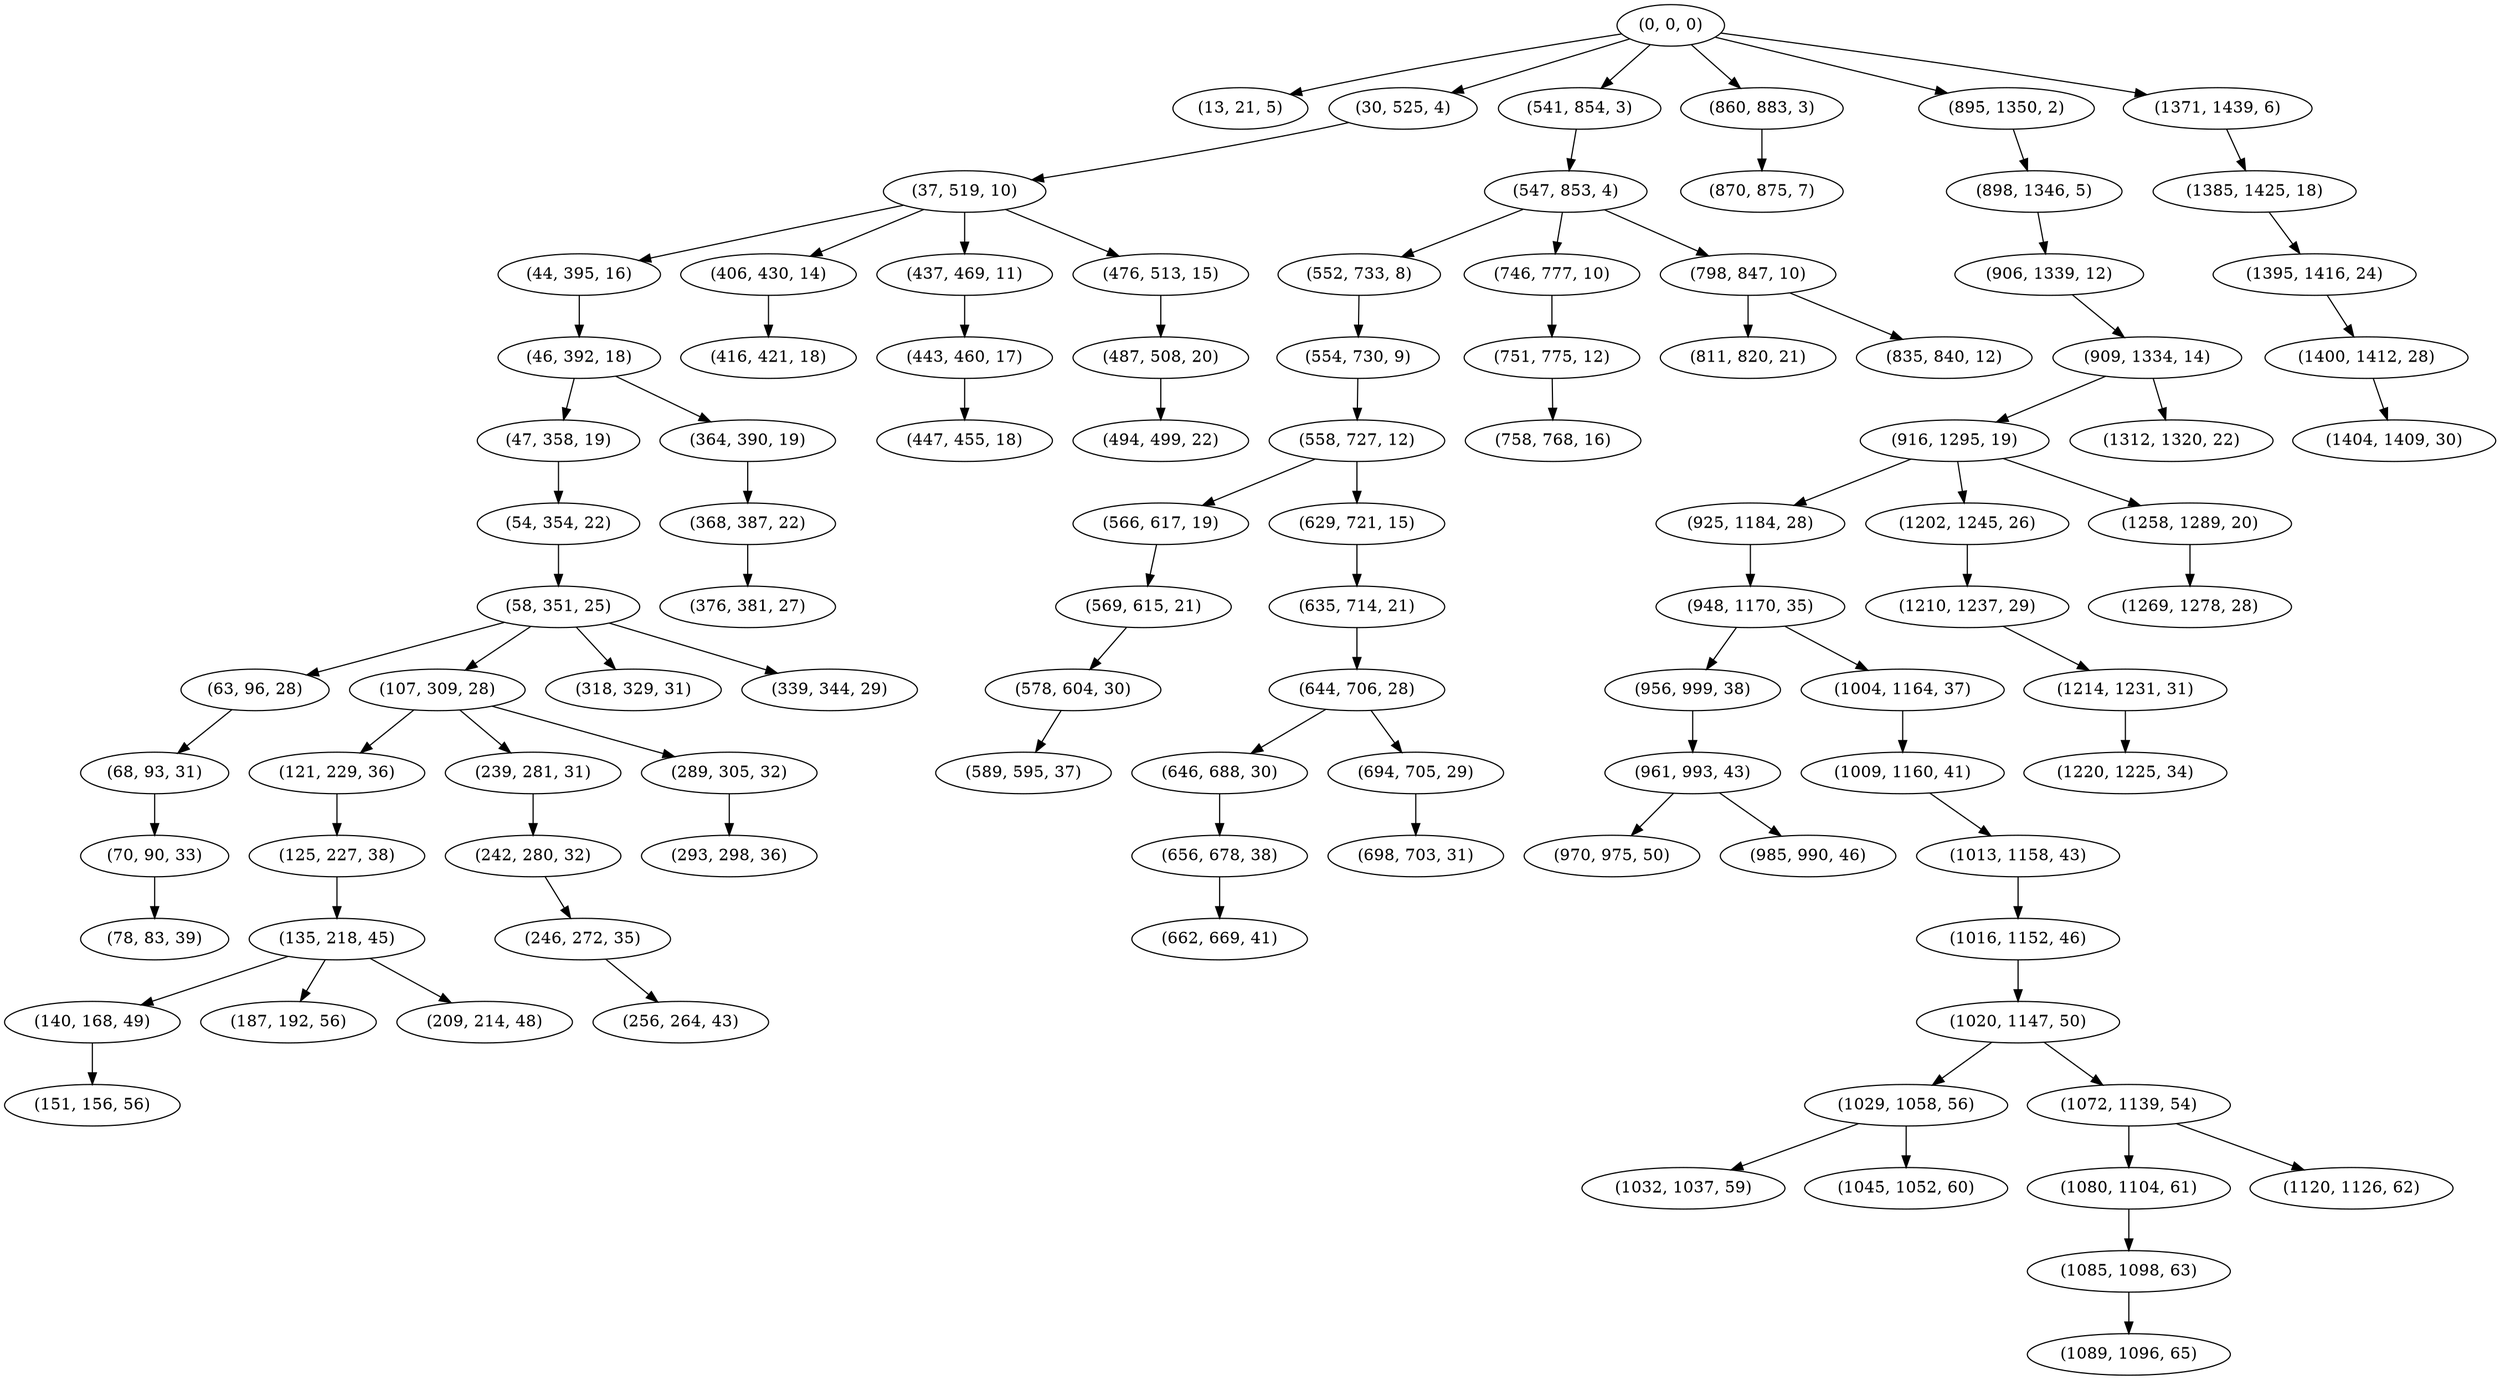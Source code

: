 digraph tree {
    "(0, 0, 0)";
    "(13, 21, 5)";
    "(30, 525, 4)";
    "(37, 519, 10)";
    "(44, 395, 16)";
    "(46, 392, 18)";
    "(47, 358, 19)";
    "(54, 354, 22)";
    "(58, 351, 25)";
    "(63, 96, 28)";
    "(68, 93, 31)";
    "(70, 90, 33)";
    "(78, 83, 39)";
    "(107, 309, 28)";
    "(121, 229, 36)";
    "(125, 227, 38)";
    "(135, 218, 45)";
    "(140, 168, 49)";
    "(151, 156, 56)";
    "(187, 192, 56)";
    "(209, 214, 48)";
    "(239, 281, 31)";
    "(242, 280, 32)";
    "(246, 272, 35)";
    "(256, 264, 43)";
    "(289, 305, 32)";
    "(293, 298, 36)";
    "(318, 329, 31)";
    "(339, 344, 29)";
    "(364, 390, 19)";
    "(368, 387, 22)";
    "(376, 381, 27)";
    "(406, 430, 14)";
    "(416, 421, 18)";
    "(437, 469, 11)";
    "(443, 460, 17)";
    "(447, 455, 18)";
    "(476, 513, 15)";
    "(487, 508, 20)";
    "(494, 499, 22)";
    "(541, 854, 3)";
    "(547, 853, 4)";
    "(552, 733, 8)";
    "(554, 730, 9)";
    "(558, 727, 12)";
    "(566, 617, 19)";
    "(569, 615, 21)";
    "(578, 604, 30)";
    "(589, 595, 37)";
    "(629, 721, 15)";
    "(635, 714, 21)";
    "(644, 706, 28)";
    "(646, 688, 30)";
    "(656, 678, 38)";
    "(662, 669, 41)";
    "(694, 705, 29)";
    "(698, 703, 31)";
    "(746, 777, 10)";
    "(751, 775, 12)";
    "(758, 768, 16)";
    "(798, 847, 10)";
    "(811, 820, 21)";
    "(835, 840, 12)";
    "(860, 883, 3)";
    "(870, 875, 7)";
    "(895, 1350, 2)";
    "(898, 1346, 5)";
    "(906, 1339, 12)";
    "(909, 1334, 14)";
    "(916, 1295, 19)";
    "(925, 1184, 28)";
    "(948, 1170, 35)";
    "(956, 999, 38)";
    "(961, 993, 43)";
    "(970, 975, 50)";
    "(985, 990, 46)";
    "(1004, 1164, 37)";
    "(1009, 1160, 41)";
    "(1013, 1158, 43)";
    "(1016, 1152, 46)";
    "(1020, 1147, 50)";
    "(1029, 1058, 56)";
    "(1032, 1037, 59)";
    "(1045, 1052, 60)";
    "(1072, 1139, 54)";
    "(1080, 1104, 61)";
    "(1085, 1098, 63)";
    "(1089, 1096, 65)";
    "(1120, 1126, 62)";
    "(1202, 1245, 26)";
    "(1210, 1237, 29)";
    "(1214, 1231, 31)";
    "(1220, 1225, 34)";
    "(1258, 1289, 20)";
    "(1269, 1278, 28)";
    "(1312, 1320, 22)";
    "(1371, 1439, 6)";
    "(1385, 1425, 18)";
    "(1395, 1416, 24)";
    "(1400, 1412, 28)";
    "(1404, 1409, 30)";
    "(0, 0, 0)" -> "(13, 21, 5)";
    "(0, 0, 0)" -> "(30, 525, 4)";
    "(0, 0, 0)" -> "(541, 854, 3)";
    "(0, 0, 0)" -> "(860, 883, 3)";
    "(0, 0, 0)" -> "(895, 1350, 2)";
    "(0, 0, 0)" -> "(1371, 1439, 6)";
    "(30, 525, 4)" -> "(37, 519, 10)";
    "(37, 519, 10)" -> "(44, 395, 16)";
    "(37, 519, 10)" -> "(406, 430, 14)";
    "(37, 519, 10)" -> "(437, 469, 11)";
    "(37, 519, 10)" -> "(476, 513, 15)";
    "(44, 395, 16)" -> "(46, 392, 18)";
    "(46, 392, 18)" -> "(47, 358, 19)";
    "(46, 392, 18)" -> "(364, 390, 19)";
    "(47, 358, 19)" -> "(54, 354, 22)";
    "(54, 354, 22)" -> "(58, 351, 25)";
    "(58, 351, 25)" -> "(63, 96, 28)";
    "(58, 351, 25)" -> "(107, 309, 28)";
    "(58, 351, 25)" -> "(318, 329, 31)";
    "(58, 351, 25)" -> "(339, 344, 29)";
    "(63, 96, 28)" -> "(68, 93, 31)";
    "(68, 93, 31)" -> "(70, 90, 33)";
    "(70, 90, 33)" -> "(78, 83, 39)";
    "(107, 309, 28)" -> "(121, 229, 36)";
    "(107, 309, 28)" -> "(239, 281, 31)";
    "(107, 309, 28)" -> "(289, 305, 32)";
    "(121, 229, 36)" -> "(125, 227, 38)";
    "(125, 227, 38)" -> "(135, 218, 45)";
    "(135, 218, 45)" -> "(140, 168, 49)";
    "(135, 218, 45)" -> "(187, 192, 56)";
    "(135, 218, 45)" -> "(209, 214, 48)";
    "(140, 168, 49)" -> "(151, 156, 56)";
    "(239, 281, 31)" -> "(242, 280, 32)";
    "(242, 280, 32)" -> "(246, 272, 35)";
    "(246, 272, 35)" -> "(256, 264, 43)";
    "(289, 305, 32)" -> "(293, 298, 36)";
    "(364, 390, 19)" -> "(368, 387, 22)";
    "(368, 387, 22)" -> "(376, 381, 27)";
    "(406, 430, 14)" -> "(416, 421, 18)";
    "(437, 469, 11)" -> "(443, 460, 17)";
    "(443, 460, 17)" -> "(447, 455, 18)";
    "(476, 513, 15)" -> "(487, 508, 20)";
    "(487, 508, 20)" -> "(494, 499, 22)";
    "(541, 854, 3)" -> "(547, 853, 4)";
    "(547, 853, 4)" -> "(552, 733, 8)";
    "(547, 853, 4)" -> "(746, 777, 10)";
    "(547, 853, 4)" -> "(798, 847, 10)";
    "(552, 733, 8)" -> "(554, 730, 9)";
    "(554, 730, 9)" -> "(558, 727, 12)";
    "(558, 727, 12)" -> "(566, 617, 19)";
    "(558, 727, 12)" -> "(629, 721, 15)";
    "(566, 617, 19)" -> "(569, 615, 21)";
    "(569, 615, 21)" -> "(578, 604, 30)";
    "(578, 604, 30)" -> "(589, 595, 37)";
    "(629, 721, 15)" -> "(635, 714, 21)";
    "(635, 714, 21)" -> "(644, 706, 28)";
    "(644, 706, 28)" -> "(646, 688, 30)";
    "(644, 706, 28)" -> "(694, 705, 29)";
    "(646, 688, 30)" -> "(656, 678, 38)";
    "(656, 678, 38)" -> "(662, 669, 41)";
    "(694, 705, 29)" -> "(698, 703, 31)";
    "(746, 777, 10)" -> "(751, 775, 12)";
    "(751, 775, 12)" -> "(758, 768, 16)";
    "(798, 847, 10)" -> "(811, 820, 21)";
    "(798, 847, 10)" -> "(835, 840, 12)";
    "(860, 883, 3)" -> "(870, 875, 7)";
    "(895, 1350, 2)" -> "(898, 1346, 5)";
    "(898, 1346, 5)" -> "(906, 1339, 12)";
    "(906, 1339, 12)" -> "(909, 1334, 14)";
    "(909, 1334, 14)" -> "(916, 1295, 19)";
    "(909, 1334, 14)" -> "(1312, 1320, 22)";
    "(916, 1295, 19)" -> "(925, 1184, 28)";
    "(916, 1295, 19)" -> "(1202, 1245, 26)";
    "(916, 1295, 19)" -> "(1258, 1289, 20)";
    "(925, 1184, 28)" -> "(948, 1170, 35)";
    "(948, 1170, 35)" -> "(956, 999, 38)";
    "(948, 1170, 35)" -> "(1004, 1164, 37)";
    "(956, 999, 38)" -> "(961, 993, 43)";
    "(961, 993, 43)" -> "(970, 975, 50)";
    "(961, 993, 43)" -> "(985, 990, 46)";
    "(1004, 1164, 37)" -> "(1009, 1160, 41)";
    "(1009, 1160, 41)" -> "(1013, 1158, 43)";
    "(1013, 1158, 43)" -> "(1016, 1152, 46)";
    "(1016, 1152, 46)" -> "(1020, 1147, 50)";
    "(1020, 1147, 50)" -> "(1029, 1058, 56)";
    "(1020, 1147, 50)" -> "(1072, 1139, 54)";
    "(1029, 1058, 56)" -> "(1032, 1037, 59)";
    "(1029, 1058, 56)" -> "(1045, 1052, 60)";
    "(1072, 1139, 54)" -> "(1080, 1104, 61)";
    "(1072, 1139, 54)" -> "(1120, 1126, 62)";
    "(1080, 1104, 61)" -> "(1085, 1098, 63)";
    "(1085, 1098, 63)" -> "(1089, 1096, 65)";
    "(1202, 1245, 26)" -> "(1210, 1237, 29)";
    "(1210, 1237, 29)" -> "(1214, 1231, 31)";
    "(1214, 1231, 31)" -> "(1220, 1225, 34)";
    "(1258, 1289, 20)" -> "(1269, 1278, 28)";
    "(1371, 1439, 6)" -> "(1385, 1425, 18)";
    "(1385, 1425, 18)" -> "(1395, 1416, 24)";
    "(1395, 1416, 24)" -> "(1400, 1412, 28)";
    "(1400, 1412, 28)" -> "(1404, 1409, 30)";
}
